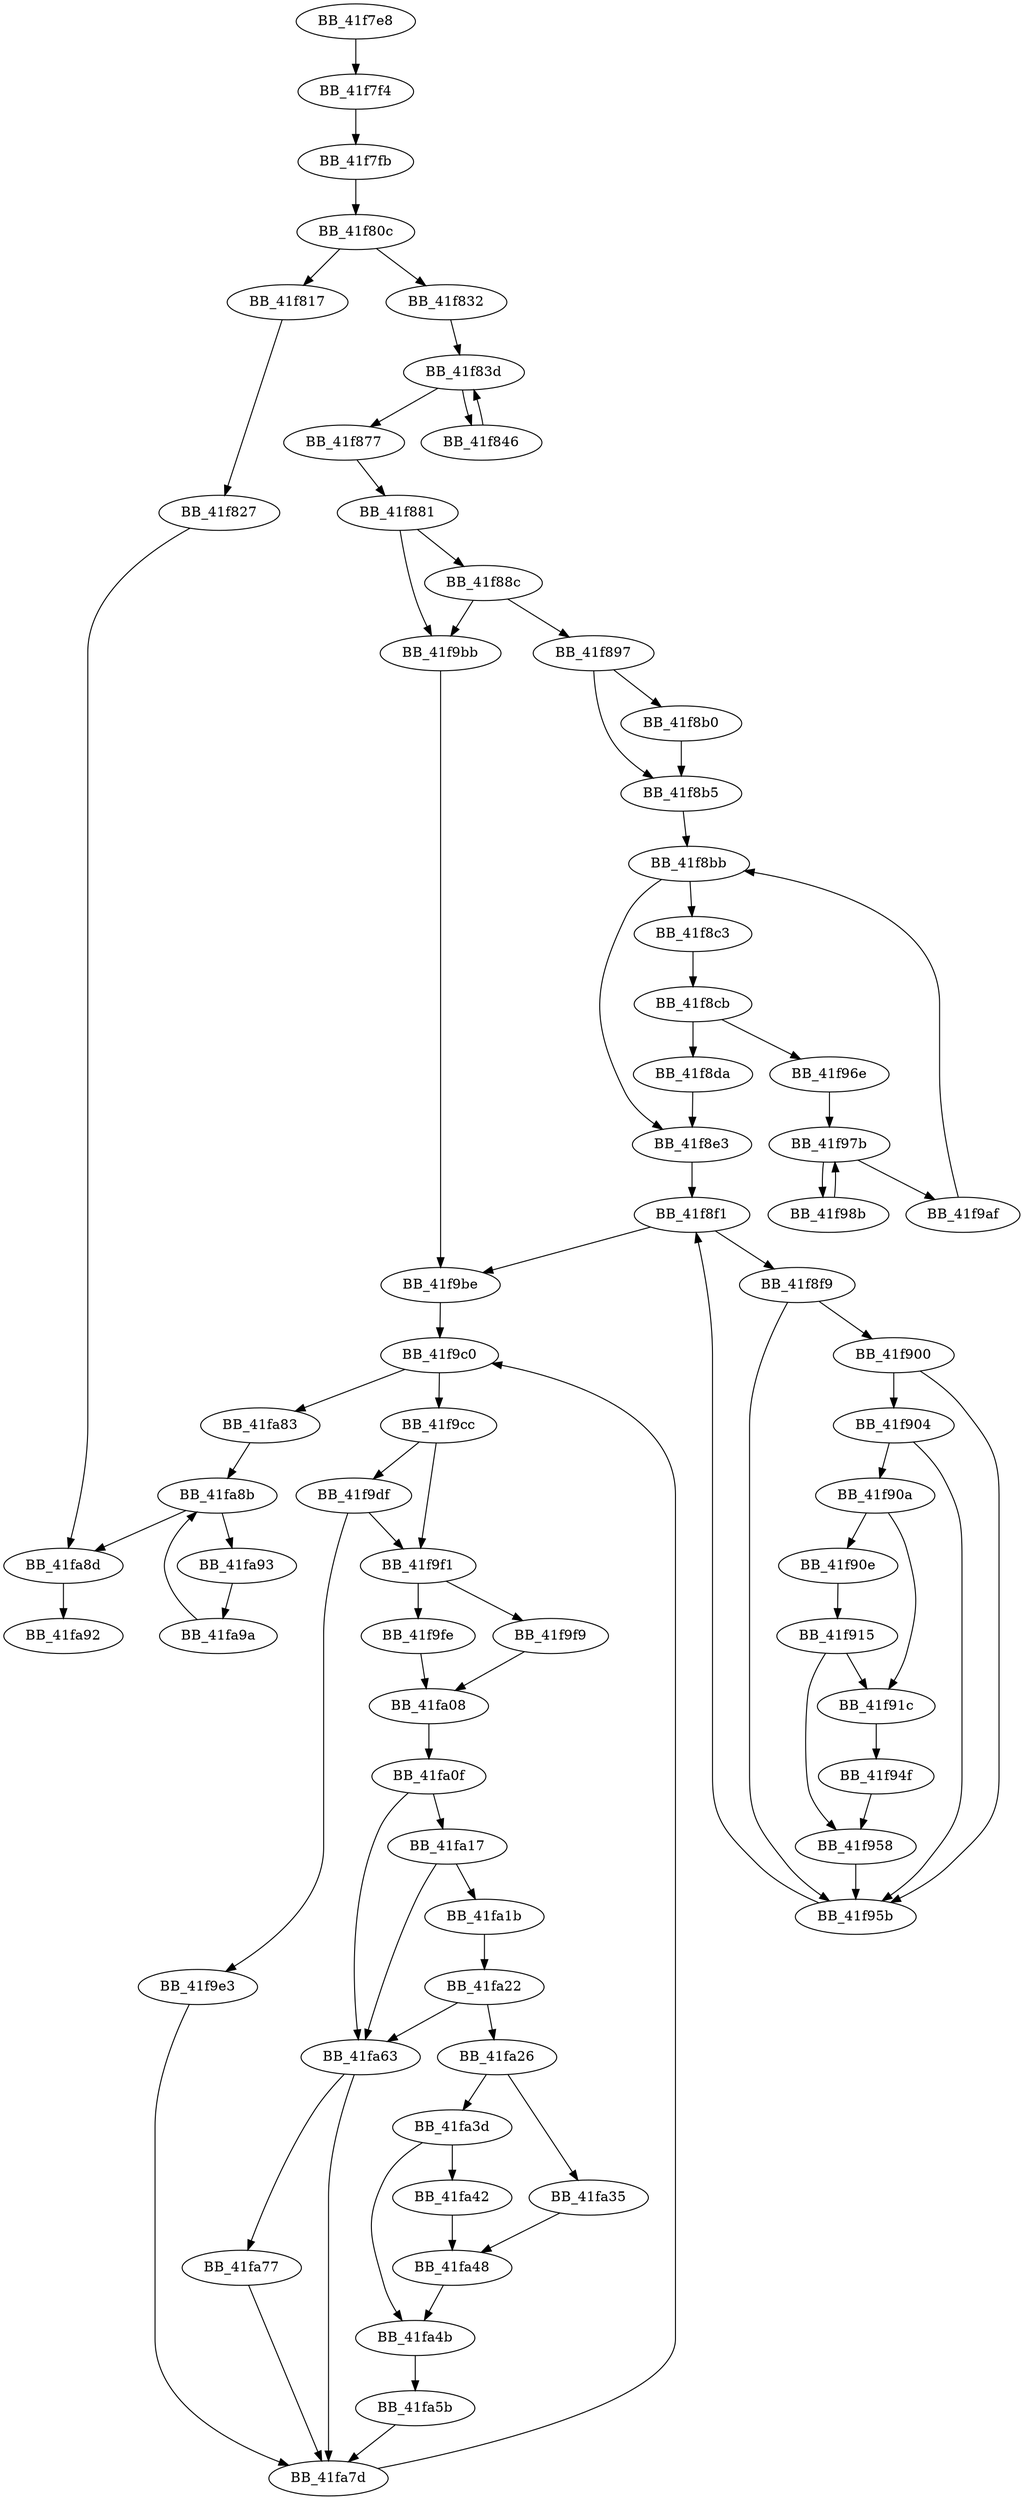 DiGraph __ioinit{
BB_41f7e8->BB_41f7f4
BB_41f7f4->BB_41f7fb
BB_41f7fb->BB_41f80c
BB_41f80c->BB_41f817
BB_41f80c->BB_41f832
BB_41f817->BB_41f827
BB_41f827->BB_41fa8d
BB_41f832->BB_41f83d
BB_41f83d->BB_41f846
BB_41f83d->BB_41f877
BB_41f846->BB_41f83d
BB_41f877->BB_41f881
BB_41f881->BB_41f88c
BB_41f881->BB_41f9bb
BB_41f88c->BB_41f897
BB_41f88c->BB_41f9bb
BB_41f897->BB_41f8b0
BB_41f897->BB_41f8b5
BB_41f8b0->BB_41f8b5
BB_41f8b5->BB_41f8bb
BB_41f8bb->BB_41f8c3
BB_41f8bb->BB_41f8e3
BB_41f8c3->BB_41f8cb
BB_41f8cb->BB_41f8da
BB_41f8cb->BB_41f96e
BB_41f8da->BB_41f8e3
BB_41f8e3->BB_41f8f1
BB_41f8f1->BB_41f8f9
BB_41f8f1->BB_41f9be
BB_41f8f9->BB_41f900
BB_41f8f9->BB_41f95b
BB_41f900->BB_41f904
BB_41f900->BB_41f95b
BB_41f904->BB_41f90a
BB_41f904->BB_41f95b
BB_41f90a->BB_41f90e
BB_41f90a->BB_41f91c
BB_41f90e->BB_41f915
BB_41f915->BB_41f91c
BB_41f915->BB_41f958
BB_41f91c->BB_41f94f
BB_41f94f->BB_41f958
BB_41f958->BB_41f95b
BB_41f95b->BB_41f8f1
BB_41f96e->BB_41f97b
BB_41f97b->BB_41f98b
BB_41f97b->BB_41f9af
BB_41f98b->BB_41f97b
BB_41f9af->BB_41f8bb
BB_41f9bb->BB_41f9be
BB_41f9be->BB_41f9c0
BB_41f9c0->BB_41f9cc
BB_41f9c0->BB_41fa83
BB_41f9cc->BB_41f9df
BB_41f9cc->BB_41f9f1
BB_41f9df->BB_41f9e3
BB_41f9df->BB_41f9f1
BB_41f9e3->BB_41fa7d
BB_41f9f1->BB_41f9f9
BB_41f9f1->BB_41f9fe
BB_41f9f9->BB_41fa08
BB_41f9fe->BB_41fa08
BB_41fa08->BB_41fa0f
BB_41fa0f->BB_41fa17
BB_41fa0f->BB_41fa63
BB_41fa17->BB_41fa1b
BB_41fa17->BB_41fa63
BB_41fa1b->BB_41fa22
BB_41fa22->BB_41fa26
BB_41fa22->BB_41fa63
BB_41fa26->BB_41fa35
BB_41fa26->BB_41fa3d
BB_41fa35->BB_41fa48
BB_41fa3d->BB_41fa42
BB_41fa3d->BB_41fa4b
BB_41fa42->BB_41fa48
BB_41fa48->BB_41fa4b
BB_41fa4b->BB_41fa5b
BB_41fa5b->BB_41fa7d
BB_41fa63->BB_41fa77
BB_41fa63->BB_41fa7d
BB_41fa77->BB_41fa7d
BB_41fa7d->BB_41f9c0
BB_41fa83->BB_41fa8b
BB_41fa8b->BB_41fa8d
BB_41fa8b->BB_41fa93
BB_41fa8d->BB_41fa92
BB_41fa93->BB_41fa9a
BB_41fa9a->BB_41fa8b
}
